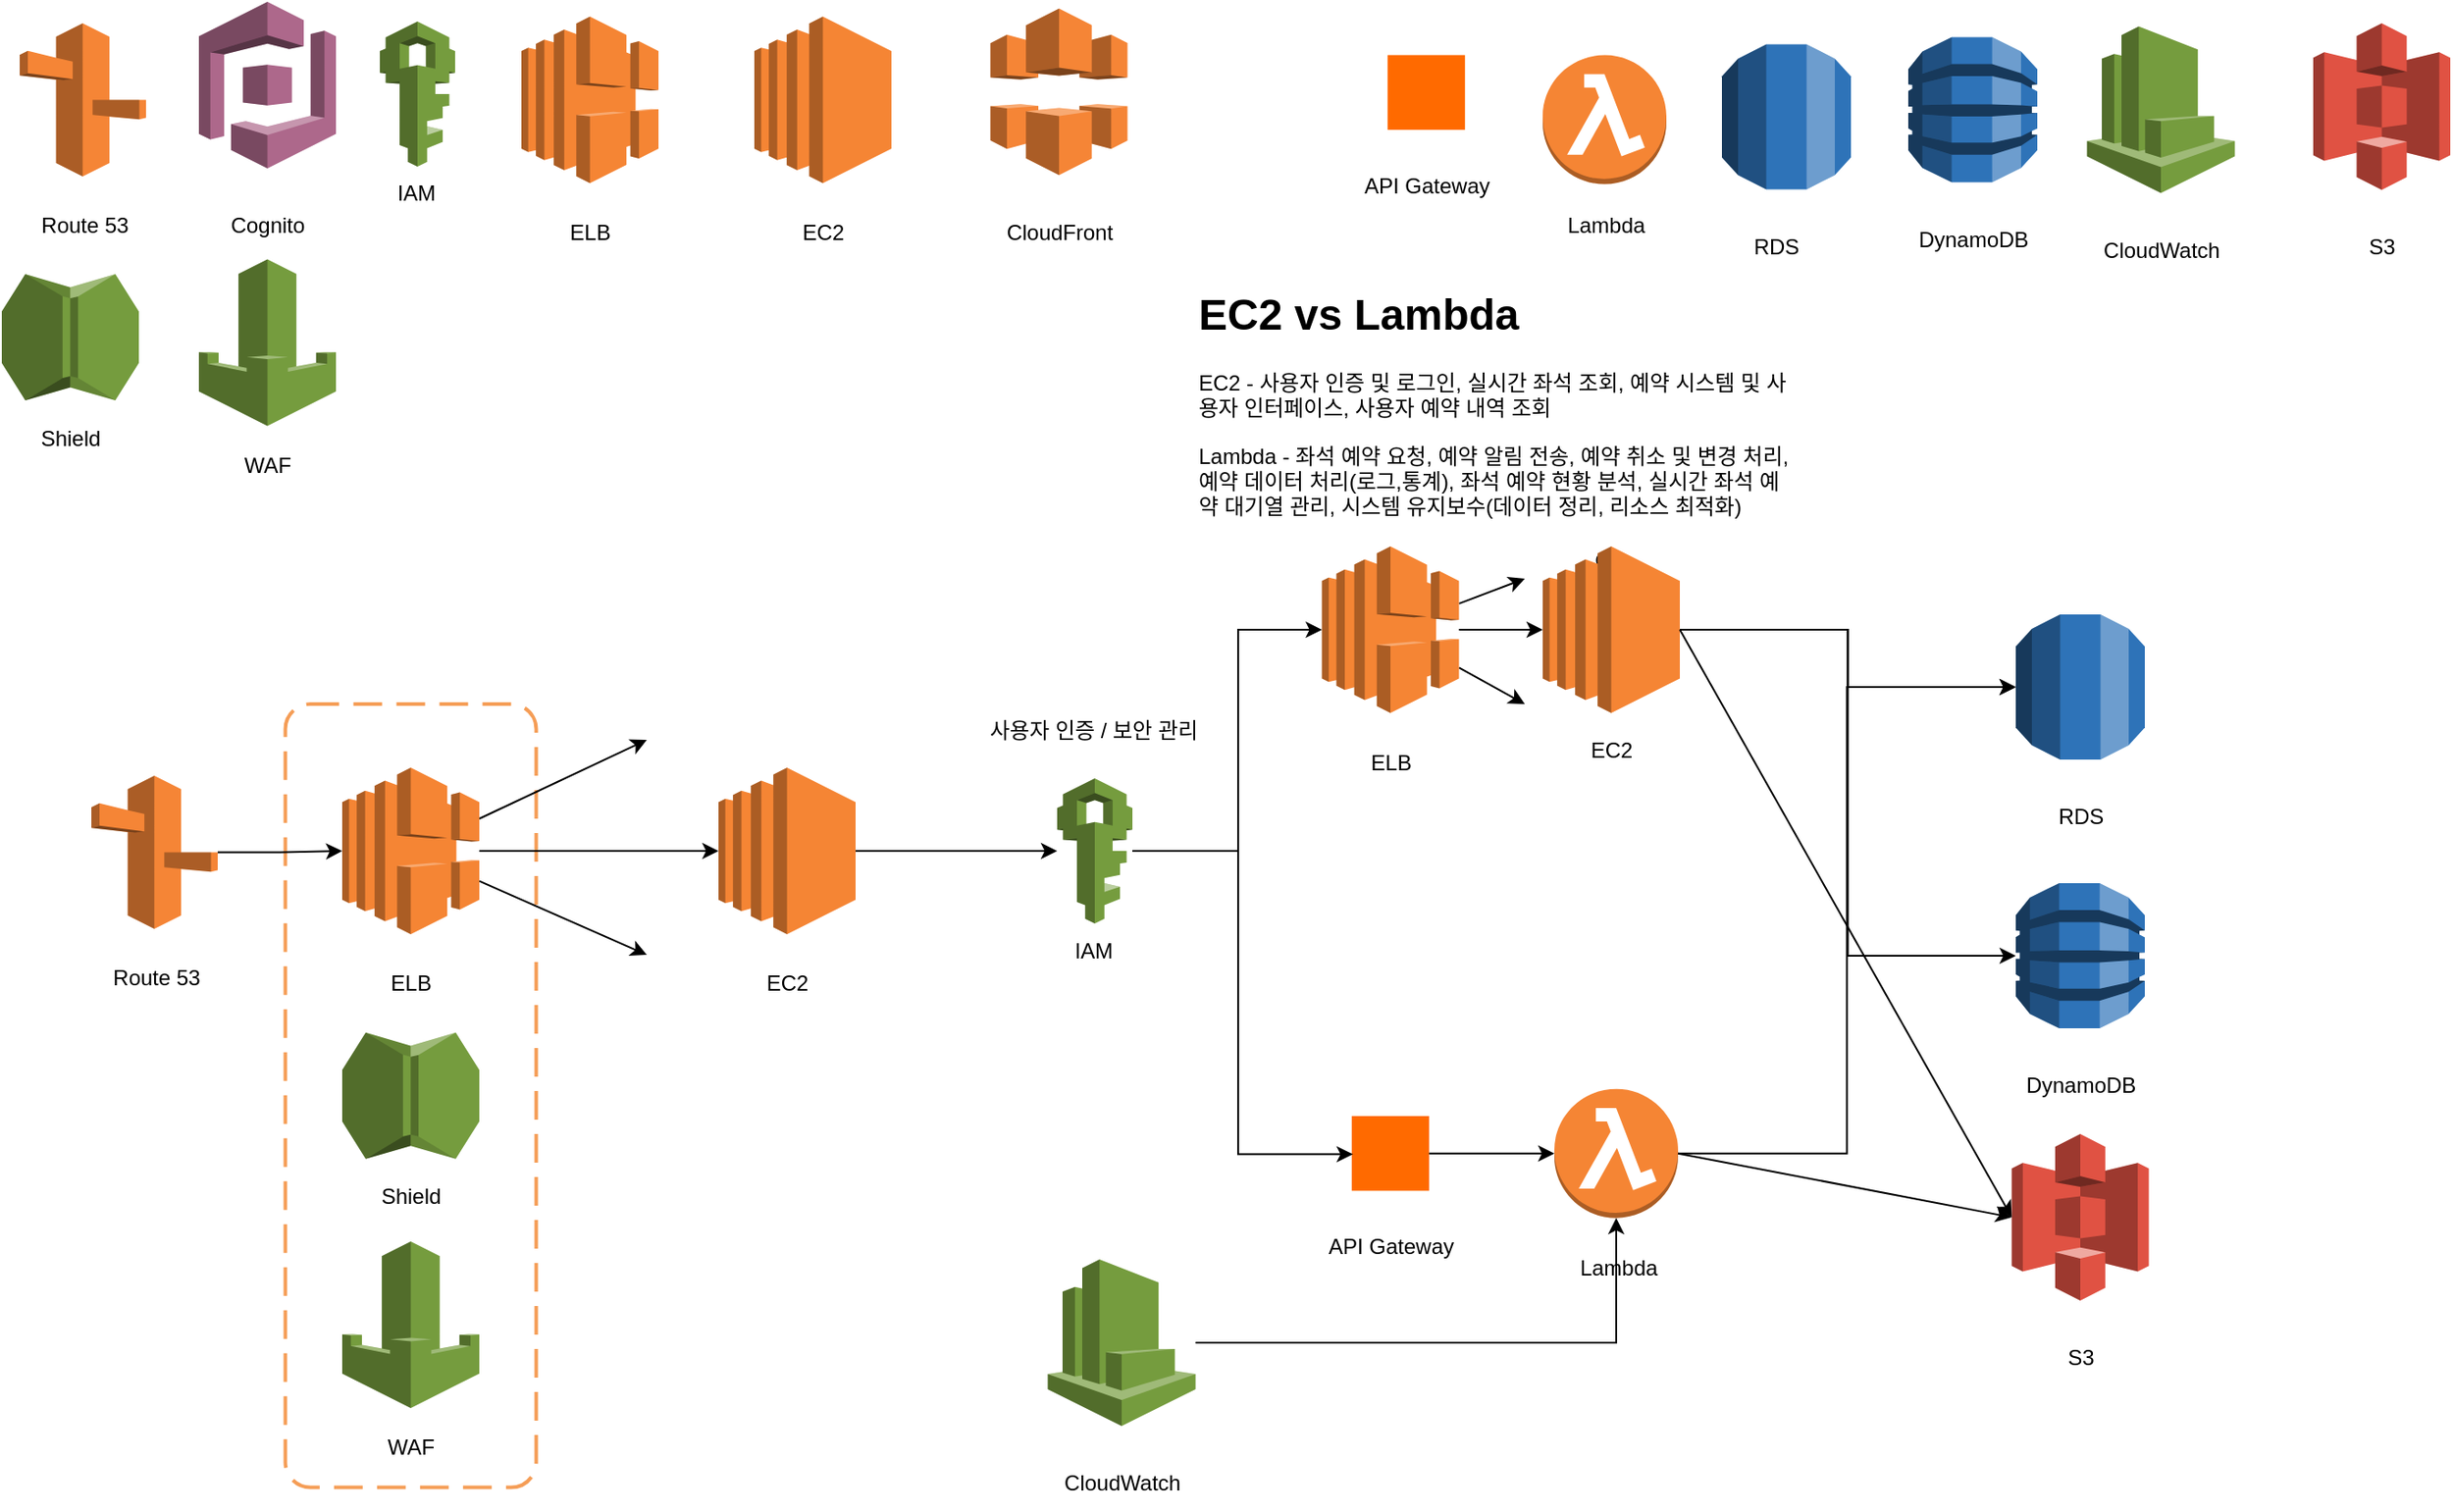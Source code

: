 <mxfile version="27.1.4">
  <diagram name="페이지-1" id="6oO_Q846ZIqZzXxWZ5Lk">
    <mxGraphModel dx="1405" dy="1165" grid="1" gridSize="10" guides="1" tooltips="1" connect="1" arrows="1" fold="0" page="1" pageScale="1" pageWidth="1600" pageHeight="900" math="0" shadow="0">
      <root>
        <mxCell id="0" />
        <mxCell id="1" parent="0" />
        <mxCell id="RrA8LpLHZFkUE0jM0ySk-42" value="" style="rounded=1;arcSize=10;dashed=1;strokeColor=#F59D56;fillColor=none;gradientColor=none;dashPattern=8 4;strokeWidth=2;" parent="1" vertex="1">
          <mxGeometry x="208.25" y="410" width="140" height="437.25" as="geometry" />
        </mxCell>
        <mxCell id="ey847-6ZclXoTTAayA36-7" value="" style="group" parent="1" vertex="1" connectable="0">
          <mxGeometry x="340" y="26.25" width="76.5" height="135.5" as="geometry" />
        </mxCell>
        <mxCell id="ey847-6ZclXoTTAayA36-3" value="" style="outlineConnect=0;dashed=0;verticalLabelPosition=bottom;verticalAlign=top;align=center;html=1;shape=mxgraph.aws3.elastic_load_balancing;fillColor=#F58534;gradientColor=none;" parent="ey847-6ZclXoTTAayA36-7" vertex="1">
          <mxGeometry width="76.5" height="93" as="geometry" />
        </mxCell>
        <mxCell id="ey847-6ZclXoTTAayA36-6" value="ELB" style="text;html=1;align=center;verticalAlign=middle;resizable=0;points=[];autosize=1;strokeColor=none;fillColor=none;" parent="ey847-6ZclXoTTAayA36-7" vertex="1">
          <mxGeometry x="13.25" y="105.5" width="50" height="30" as="geometry" />
        </mxCell>
        <mxCell id="ey847-6ZclXoTTAayA36-9" value="" style="group" parent="1" vertex="1" connectable="0">
          <mxGeometry x="60" y="30" width="70.5" height="128" as="geometry" />
        </mxCell>
        <mxCell id="ey847-6ZclXoTTAayA36-1" value="" style="outlineConnect=0;dashed=0;verticalLabelPosition=bottom;verticalAlign=top;align=center;html=1;shape=mxgraph.aws3.route_53;fillColor=#F58536;gradientColor=none;" parent="ey847-6ZclXoTTAayA36-9" vertex="1">
          <mxGeometry width="70.5" height="85.5" as="geometry" />
        </mxCell>
        <mxCell id="ey847-6ZclXoTTAayA36-8" value="Route 53" style="text;html=1;align=center;verticalAlign=middle;resizable=0;points=[];autosize=1;strokeColor=none;fillColor=none;" parent="ey847-6ZclXoTTAayA36-9" vertex="1">
          <mxGeometry x="0.5" y="98" width="70" height="30" as="geometry" />
        </mxCell>
        <mxCell id="ey847-6ZclXoTTAayA36-11" value="ccc" style="group" parent="1" vertex="1" connectable="0">
          <mxGeometry x="470" y="26.25" width="76.5" height="135.5" as="geometry" />
        </mxCell>
        <mxCell id="ey847-6ZclXoTTAayA36-5" value="" style="outlineConnect=0;dashed=0;verticalLabelPosition=bottom;verticalAlign=top;align=center;html=1;shape=mxgraph.aws3.ec2;fillColor=#F58534;gradientColor=none;" parent="ey847-6ZclXoTTAayA36-11" vertex="1">
          <mxGeometry width="76.5" height="93" as="geometry" />
        </mxCell>
        <mxCell id="ey847-6ZclXoTTAayA36-10" value="EC2" style="text;html=1;align=center;verticalAlign=middle;resizable=0;points=[];autosize=1;strokeColor=none;fillColor=none;" parent="ey847-6ZclXoTTAayA36-11" vertex="1">
          <mxGeometry x="13.25" y="105.5" width="50" height="30" as="geometry" />
        </mxCell>
        <mxCell id="ey847-6ZclXoTTAayA36-14" value="" style="group" parent="1" vertex="1" connectable="0">
          <mxGeometry x="910" y="37.75" width="70" height="128" as="geometry" />
        </mxCell>
        <mxCell id="ey847-6ZclXoTTAayA36-4" value="" style="outlineConnect=0;dashed=0;verticalLabelPosition=bottom;verticalAlign=top;align=center;html=1;shape=mxgraph.aws3.lambda_function;fillColor=#F58534;gradientColor=none;" parent="ey847-6ZclXoTTAayA36-14" vertex="1">
          <mxGeometry y="10" width="69" height="72" as="geometry" />
        </mxCell>
        <mxCell id="ey847-6ZclXoTTAayA36-12" value="Lambda" style="text;html=1;align=center;verticalAlign=middle;resizable=0;points=[];autosize=1;strokeColor=none;fillColor=none;" parent="ey847-6ZclXoTTAayA36-14" vertex="1">
          <mxGeometry y="90" width="70" height="30" as="geometry" />
        </mxCell>
        <mxCell id="ey847-6ZclXoTTAayA36-19" value="" style="group" parent="1" vertex="1" connectable="0">
          <mxGeometry x="800" y="47.75" width="90" height="88" as="geometry" />
        </mxCell>
        <mxCell id="ey847-6ZclXoTTAayA36-17" value="" style="points=[];aspect=fixed;html=1;align=center;shadow=0;dashed=0;fillColor=#FF6A00;strokeColor=none;shape=mxgraph.alibaba_cloud.apigateway;" parent="ey847-6ZclXoTTAayA36-19" vertex="1">
          <mxGeometry x="23.4" width="43.2" height="41.7" as="geometry" />
        </mxCell>
        <mxCell id="ey847-6ZclXoTTAayA36-18" value="API Gateway" style="text;html=1;align=center;verticalAlign=middle;resizable=0;points=[];autosize=1;strokeColor=none;fillColor=none;" parent="ey847-6ZclXoTTAayA36-19" vertex="1">
          <mxGeometry y="58" width="90" height="30" as="geometry" />
        </mxCell>
        <mxCell id="ey847-6ZclXoTTAayA36-20" value="" style="group" parent="1" vertex="1" connectable="0">
          <mxGeometry x="600" y="21.75" width="80" height="140" as="geometry" />
        </mxCell>
        <mxCell id="ey847-6ZclXoTTAayA36-15" value="" style="outlineConnect=0;dashed=0;verticalLabelPosition=bottom;verticalAlign=top;align=center;html=1;shape=mxgraph.aws3.cloudfront;fillColor=#F58536;gradientColor=none;" parent="ey847-6ZclXoTTAayA36-20" vertex="1">
          <mxGeometry x="1.75" width="76.5" height="93" as="geometry" />
        </mxCell>
        <mxCell id="ey847-6ZclXoTTAayA36-16" value="CloudFront" style="text;html=1;align=center;verticalAlign=middle;resizable=0;points=[];autosize=1;strokeColor=none;fillColor=none;" parent="ey847-6ZclXoTTAayA36-20" vertex="1">
          <mxGeometry y="110" width="80" height="30" as="geometry" />
        </mxCell>
        <mxCell id="ey847-6ZclXoTTAayA36-23" value="" style="group" parent="1" vertex="1" connectable="0">
          <mxGeometry x="160" y="18" width="76.5" height="140" as="geometry" />
        </mxCell>
        <mxCell id="ey847-6ZclXoTTAayA36-21" value="" style="outlineConnect=0;dashed=0;verticalLabelPosition=bottom;verticalAlign=top;align=center;html=1;shape=mxgraph.aws3.cognito;fillColor=#AD688B;gradientColor=none;" parent="ey847-6ZclXoTTAayA36-23" vertex="1">
          <mxGeometry width="76.5" height="93" as="geometry" />
        </mxCell>
        <mxCell id="ey847-6ZclXoTTAayA36-22" value="Cognito" style="text;html=1;align=center;verticalAlign=middle;resizable=0;points=[];autosize=1;strokeColor=none;fillColor=none;" parent="ey847-6ZclXoTTAayA36-23" vertex="1">
          <mxGeometry x="8.25" y="110" width="60" height="30" as="geometry" />
        </mxCell>
        <mxCell id="ey847-6ZclXoTTAayA36-28" value="" style="group" parent="1" vertex="1" connectable="0">
          <mxGeometry x="1010" y="41.75" width="72" height="128" as="geometry" />
        </mxCell>
        <mxCell id="ey847-6ZclXoTTAayA36-24" value="" style="outlineConnect=0;dashed=0;verticalLabelPosition=bottom;verticalAlign=top;align=center;html=1;shape=mxgraph.aws3.rds;fillColor=#2E73B8;gradientColor=none;" parent="ey847-6ZclXoTTAayA36-28" vertex="1">
          <mxGeometry width="72" height="81" as="geometry" />
        </mxCell>
        <mxCell id="ey847-6ZclXoTTAayA36-25" value="RDS" style="text;html=1;align=center;verticalAlign=middle;resizable=0;points=[];autosize=1;strokeColor=none;fillColor=none;" parent="ey847-6ZclXoTTAayA36-28" vertex="1">
          <mxGeometry x="5" y="98" width="50" height="30" as="geometry" />
        </mxCell>
        <mxCell id="ey847-6ZclXoTTAayA36-31" value="" style="group" parent="1" vertex="1" connectable="0">
          <mxGeometry x="1110" y="37.75" width="80" height="128" as="geometry" />
        </mxCell>
        <mxCell id="ey847-6ZclXoTTAayA36-29" value="" style="outlineConnect=0;dashed=0;verticalLabelPosition=bottom;verticalAlign=top;align=center;html=1;shape=mxgraph.aws3.dynamo_db;fillColor=#2E73B8;gradientColor=none;" parent="ey847-6ZclXoTTAayA36-31" vertex="1">
          <mxGeometry x="4" width="72" height="81" as="geometry" />
        </mxCell>
        <mxCell id="ey847-6ZclXoTTAayA36-30" value="DynamoDB" style="text;html=1;align=center;verticalAlign=middle;resizable=0;points=[];autosize=1;strokeColor=none;fillColor=none;" parent="ey847-6ZclXoTTAayA36-31" vertex="1">
          <mxGeometry y="98" width="80" height="30" as="geometry" />
        </mxCell>
        <mxCell id="ey847-6ZclXoTTAayA36-37" value="" style="group" parent="1" vertex="1" connectable="0">
          <mxGeometry x="1210" y="31.75" width="90" height="140" as="geometry" />
        </mxCell>
        <mxCell id="ey847-6ZclXoTTAayA36-35" value="CloudWatch" style="text;html=1;align=center;verticalAlign=middle;resizable=0;points=[];autosize=1;strokeColor=none;fillColor=none;" parent="ey847-6ZclXoTTAayA36-37" vertex="1">
          <mxGeometry y="110" width="90" height="30" as="geometry" />
        </mxCell>
        <mxCell id="ey847-6ZclXoTTAayA36-36" value="" style="outlineConnect=0;dashed=0;verticalLabelPosition=bottom;verticalAlign=top;align=center;html=1;shape=mxgraph.aws3.cloudwatch;fillColor=#759C3E;gradientColor=none;" parent="ey847-6ZclXoTTAayA36-37" vertex="1">
          <mxGeometry x="3.75" width="82.5" height="93" as="geometry" />
        </mxCell>
        <mxCell id="ey847-6ZclXoTTAayA36-40" value="" style="group" parent="1" vertex="1" connectable="0">
          <mxGeometry x="638" y="442.5" width="42" height="120" as="geometry" />
        </mxCell>
        <mxCell id="ey847-6ZclXoTTAayA36-38" value="" style="outlineConnect=0;dashed=0;verticalLabelPosition=bottom;verticalAlign=top;align=center;html=1;shape=mxgraph.aws3.iam;fillColor=#759C3E;gradientColor=none;" parent="ey847-6ZclXoTTAayA36-40" vertex="1">
          <mxGeometry x="1" y="9" width="42" height="81" as="geometry" />
        </mxCell>
        <mxCell id="ey847-6ZclXoTTAayA36-39" value="IAM" style="text;html=1;align=center;verticalAlign=middle;resizable=0;points=[];autosize=1;strokeColor=none;fillColor=none;" parent="ey847-6ZclXoTTAayA36-40" vertex="1">
          <mxGeometry x="1" y="90" width="40" height="30" as="geometry" />
        </mxCell>
        <mxCell id="RrA8LpLHZFkUE0jM0ySk-1" value="" style="group" parent="1" vertex="1" connectable="0">
          <mxGeometry x="100" y="450" width="70.5" height="128" as="geometry" />
        </mxCell>
        <mxCell id="RrA8LpLHZFkUE0jM0ySk-2" value="" style="outlineConnect=0;dashed=0;verticalLabelPosition=bottom;verticalAlign=top;align=center;html=1;shape=mxgraph.aws3.route_53;fillColor=#F58536;gradientColor=none;" parent="RrA8LpLHZFkUE0jM0ySk-1" vertex="1">
          <mxGeometry width="70.5" height="85.5" as="geometry" />
        </mxCell>
        <mxCell id="RrA8LpLHZFkUE0jM0ySk-3" value="Route 53" style="text;html=1;align=center;verticalAlign=middle;resizable=0;points=[];autosize=1;strokeColor=none;fillColor=none;" parent="RrA8LpLHZFkUE0jM0ySk-1" vertex="1">
          <mxGeometry x="0.5" y="98" width="70" height="30" as="geometry" />
        </mxCell>
        <mxCell id="RrA8LpLHZFkUE0jM0ySk-9" value="" style="group" parent="1" vertex="1" connectable="0">
          <mxGeometry x="1340" y="30" width="76.5" height="140" as="geometry" />
        </mxCell>
        <mxCell id="RrA8LpLHZFkUE0jM0ySk-7" value="" style="outlineConnect=0;dashed=0;verticalLabelPosition=bottom;verticalAlign=top;align=center;html=1;shape=mxgraph.aws3.s3;fillColor=#E05243;gradientColor=none;" parent="RrA8LpLHZFkUE0jM0ySk-9" vertex="1">
          <mxGeometry width="76.5" height="93" as="geometry" />
        </mxCell>
        <mxCell id="RrA8LpLHZFkUE0jM0ySk-8" value="S3" style="text;html=1;align=center;verticalAlign=middle;resizable=0;points=[];autosize=1;strokeColor=none;fillColor=none;" parent="RrA8LpLHZFkUE0jM0ySk-9" vertex="1">
          <mxGeometry x="18.25" y="110" width="40" height="30" as="geometry" />
        </mxCell>
        <mxCell id="RrA8LpLHZFkUE0jM0ySk-10" value="" style="group" parent="1" vertex="1" connectable="0">
          <mxGeometry x="1171.75" y="650" width="76.5" height="140" as="geometry" />
        </mxCell>
        <mxCell id="RrA8LpLHZFkUE0jM0ySk-11" value="" style="outlineConnect=0;dashed=0;verticalLabelPosition=bottom;verticalAlign=top;align=center;html=1;shape=mxgraph.aws3.s3;fillColor=#E05243;gradientColor=none;" parent="RrA8LpLHZFkUE0jM0ySk-10" vertex="1">
          <mxGeometry width="76.5" height="93" as="geometry" />
        </mxCell>
        <mxCell id="RrA8LpLHZFkUE0jM0ySk-12" value="S3" style="text;html=1;align=center;verticalAlign=middle;resizable=0;points=[];autosize=1;strokeColor=none;fillColor=none;" parent="RrA8LpLHZFkUE0jM0ySk-10" vertex="1">
          <mxGeometry x="18.25" y="110" width="40" height="30" as="geometry" />
        </mxCell>
        <mxCell id="RrA8LpLHZFkUE0jM0ySk-13" value="" style="group" parent="1" vertex="1" connectable="0">
          <mxGeometry x="780" y="640" width="90" height="88" as="geometry" />
        </mxCell>
        <mxCell id="RrA8LpLHZFkUE0jM0ySk-14" value="" style="points=[];aspect=fixed;html=1;align=center;shadow=0;dashed=0;fillColor=#FF6A00;strokeColor=none;shape=mxgraph.alibaba_cloud.apigateway;" parent="RrA8LpLHZFkUE0jM0ySk-13" vertex="1">
          <mxGeometry x="23.4" width="43.2" height="41.7" as="geometry" />
        </mxCell>
        <mxCell id="RrA8LpLHZFkUE0jM0ySk-15" value="API Gateway" style="text;html=1;align=center;verticalAlign=middle;resizable=0;points=[];autosize=1;strokeColor=none;fillColor=none;" parent="RrA8LpLHZFkUE0jM0ySk-13" vertex="1">
          <mxGeometry y="58" width="90" height="30" as="geometry" />
        </mxCell>
        <mxCell id="RrA8LpLHZFkUE0jM0ySk-16" value="" style="group" parent="1" vertex="1" connectable="0">
          <mxGeometry x="240" y="445.5" width="76.5" height="135.5" as="geometry" />
        </mxCell>
        <mxCell id="RrA8LpLHZFkUE0jM0ySk-77" style="rounded=0;orthogonalLoop=1;jettySize=auto;html=1;" parent="RrA8LpLHZFkUE0jM0ySk-16" source="RrA8LpLHZFkUE0jM0ySk-17" edge="1">
          <mxGeometry relative="1" as="geometry">
            <mxPoint x="170" y="-15.5" as="targetPoint" />
          </mxGeometry>
        </mxCell>
        <mxCell id="RrA8LpLHZFkUE0jM0ySk-78" style="rounded=0;orthogonalLoop=1;jettySize=auto;html=1;" parent="RrA8LpLHZFkUE0jM0ySk-16" source="RrA8LpLHZFkUE0jM0ySk-17" edge="1">
          <mxGeometry relative="1" as="geometry">
            <mxPoint x="170" y="104.5" as="targetPoint" />
          </mxGeometry>
        </mxCell>
        <mxCell id="RrA8LpLHZFkUE0jM0ySk-17" value="" style="outlineConnect=0;dashed=0;verticalLabelPosition=bottom;verticalAlign=top;align=center;html=1;shape=mxgraph.aws3.elastic_load_balancing;fillColor=#F58534;gradientColor=none;" parent="RrA8LpLHZFkUE0jM0ySk-16" vertex="1">
          <mxGeometry width="76.5" height="93" as="geometry" />
        </mxCell>
        <mxCell id="RrA8LpLHZFkUE0jM0ySk-18" value="ELB" style="text;html=1;align=center;verticalAlign=middle;resizable=0;points=[];autosize=1;strokeColor=none;fillColor=none;" parent="RrA8LpLHZFkUE0jM0ySk-16" vertex="1">
          <mxGeometry x="13.25" y="105.5" width="50" height="30" as="geometry" />
        </mxCell>
        <mxCell id="RrA8LpLHZFkUE0jM0ySk-19" value="ccc" style="group" parent="1" vertex="1" connectable="0">
          <mxGeometry x="450" y="445.5" width="76.5" height="135.5" as="geometry" />
        </mxCell>
        <mxCell id="RrA8LpLHZFkUE0jM0ySk-20" value="" style="outlineConnect=0;dashed=0;verticalLabelPosition=bottom;verticalAlign=top;align=center;html=1;shape=mxgraph.aws3.ec2;fillColor=#F58534;gradientColor=none;" parent="RrA8LpLHZFkUE0jM0ySk-19" vertex="1">
          <mxGeometry width="76.5" height="93" as="geometry" />
        </mxCell>
        <mxCell id="RrA8LpLHZFkUE0jM0ySk-21" value="EC2" style="text;html=1;align=center;verticalAlign=middle;resizable=0;points=[];autosize=1;strokeColor=none;fillColor=none;" parent="RrA8LpLHZFkUE0jM0ySk-19" vertex="1">
          <mxGeometry x="13.25" y="105.5" width="50" height="30" as="geometry" />
        </mxCell>
        <mxCell id="RrA8LpLHZFkUE0jM0ySk-22" value="" style="group" parent="1" vertex="1" connectable="0">
          <mxGeometry x="916.5" y="620" width="70" height="128" as="geometry" />
        </mxCell>
        <mxCell id="RrA8LpLHZFkUE0jM0ySk-23" value="" style="outlineConnect=0;dashed=0;verticalLabelPosition=bottom;verticalAlign=top;align=center;html=1;shape=mxgraph.aws3.lambda_function;fillColor=#F58534;gradientColor=none;" parent="RrA8LpLHZFkUE0jM0ySk-22" vertex="1">
          <mxGeometry y="4.85" width="69" height="72" as="geometry" />
        </mxCell>
        <mxCell id="RrA8LpLHZFkUE0jM0ySk-24" value="Lambda" style="text;html=1;align=center;verticalAlign=middle;resizable=0;points=[];autosize=1;strokeColor=none;fillColor=none;" parent="RrA8LpLHZFkUE0jM0ySk-22" vertex="1">
          <mxGeometry y="90" width="70" height="30" as="geometry" />
        </mxCell>
        <mxCell id="RrA8LpLHZFkUE0jM0ySk-28" value="" style="group" parent="1" vertex="1" connectable="0">
          <mxGeometry x="1174" y="360" width="72" height="128" as="geometry" />
        </mxCell>
        <mxCell id="RrA8LpLHZFkUE0jM0ySk-29" value="" style="outlineConnect=0;dashed=0;verticalLabelPosition=bottom;verticalAlign=top;align=center;html=1;shape=mxgraph.aws3.rds;fillColor=#2E73B8;gradientColor=none;" parent="RrA8LpLHZFkUE0jM0ySk-28" vertex="1">
          <mxGeometry width="72" height="81" as="geometry" />
        </mxCell>
        <mxCell id="RrA8LpLHZFkUE0jM0ySk-30" value="RDS" style="text;html=1;align=center;verticalAlign=middle;resizable=0;points=[];autosize=1;strokeColor=none;fillColor=none;" parent="RrA8LpLHZFkUE0jM0ySk-28" vertex="1">
          <mxGeometry x="11" y="98" width="50" height="30" as="geometry" />
        </mxCell>
        <mxCell id="RrA8LpLHZFkUE0jM0ySk-31" value="" style="group" parent="1" vertex="1" connectable="0">
          <mxGeometry x="630" y="720" width="90" height="140" as="geometry" />
        </mxCell>
        <mxCell id="RrA8LpLHZFkUE0jM0ySk-32" value="CloudWatch" style="text;html=1;align=center;verticalAlign=middle;resizable=0;points=[];autosize=1;strokeColor=none;fillColor=none;" parent="RrA8LpLHZFkUE0jM0ySk-31" vertex="1">
          <mxGeometry y="110" width="90" height="30" as="geometry" />
        </mxCell>
        <mxCell id="RrA8LpLHZFkUE0jM0ySk-33" value="" style="outlineConnect=0;dashed=0;verticalLabelPosition=bottom;verticalAlign=top;align=center;html=1;shape=mxgraph.aws3.cloudwatch;fillColor=#759C3E;gradientColor=none;" parent="RrA8LpLHZFkUE0jM0ySk-31" vertex="1">
          <mxGeometry x="3.75" width="82.5" height="93" as="geometry" />
        </mxCell>
        <mxCell id="RrA8LpLHZFkUE0jM0ySk-34" value="" style="group" parent="1" vertex="1" connectable="0">
          <mxGeometry x="786.75" y="322" width="76.5" height="135.5" as="geometry" />
        </mxCell>
        <mxCell id="eHolgmbPMP6VJzxSiOHN-1" style="rounded=0;orthogonalLoop=1;jettySize=auto;html=1;" edge="1" parent="RrA8LpLHZFkUE0jM0ySk-34" source="RrA8LpLHZFkUE0jM0ySk-35">
          <mxGeometry relative="1" as="geometry">
            <mxPoint x="113.25" y="88" as="targetPoint" />
          </mxGeometry>
        </mxCell>
        <mxCell id="eHolgmbPMP6VJzxSiOHN-2" style="rounded=0;orthogonalLoop=1;jettySize=auto;html=1;" edge="1" parent="RrA8LpLHZFkUE0jM0ySk-34" source="RrA8LpLHZFkUE0jM0ySk-35">
          <mxGeometry relative="1" as="geometry">
            <mxPoint x="113.25" y="18" as="targetPoint" />
          </mxGeometry>
        </mxCell>
        <mxCell id="RrA8LpLHZFkUE0jM0ySk-35" value="" style="outlineConnect=0;dashed=0;verticalLabelPosition=bottom;verticalAlign=top;align=center;html=1;shape=mxgraph.aws3.elastic_load_balancing;fillColor=#F58534;gradientColor=none;" parent="RrA8LpLHZFkUE0jM0ySk-34" vertex="1">
          <mxGeometry width="76.5" height="93" as="geometry" />
        </mxCell>
        <mxCell id="RrA8LpLHZFkUE0jM0ySk-36" value="ELB" style="text;html=1;align=center;verticalAlign=middle;resizable=0;points=[];autosize=1;strokeColor=none;fillColor=none;" parent="RrA8LpLHZFkUE0jM0ySk-34" vertex="1">
          <mxGeometry x="13.25" y="105.5" width="50" height="30" as="geometry" />
        </mxCell>
        <mxCell id="RrA8LpLHZFkUE0jM0ySk-37" value="ccc" style="group" parent="1" vertex="1" connectable="0">
          <mxGeometry x="910" y="315" width="76.5" height="135.5" as="geometry" />
        </mxCell>
        <mxCell id="RrA8LpLHZFkUE0jM0ySk-38" value="" style="outlineConnect=0;dashed=0;verticalLabelPosition=bottom;verticalAlign=top;align=center;html=1;shape=mxgraph.aws3.ec2;fillColor=#F58534;gradientColor=none;" parent="RrA8LpLHZFkUE0jM0ySk-37" vertex="1">
          <mxGeometry y="7" width="76.5" height="93" as="geometry" />
        </mxCell>
        <mxCell id="RrA8LpLHZFkUE0jM0ySk-39" value="EC2" style="text;html=1;align=center;verticalAlign=middle;resizable=0;points=[];autosize=1;strokeColor=none;fillColor=none;" parent="RrA8LpLHZFkUE0jM0ySk-37" vertex="1">
          <mxGeometry x="13.25" y="105.5" width="50" height="30" as="geometry" />
        </mxCell>
        <mxCell id="RrA8LpLHZFkUE0jM0ySk-40" style="edgeStyle=orthogonalEdgeStyle;rounded=0;orthogonalLoop=1;jettySize=auto;html=1;" parent="1" source="RrA8LpLHZFkUE0jM0ySk-2" target="RrA8LpLHZFkUE0jM0ySk-17" edge="1">
          <mxGeometry relative="1" as="geometry" />
        </mxCell>
        <mxCell id="RrA8LpLHZFkUE0jM0ySk-41" style="edgeStyle=orthogonalEdgeStyle;rounded=0;orthogonalLoop=1;jettySize=auto;html=1;entryX=0;entryY=0.5;entryDx=0;entryDy=0;entryPerimeter=0;" parent="1" source="RrA8LpLHZFkUE0jM0ySk-17" target="RrA8LpLHZFkUE0jM0ySk-20" edge="1">
          <mxGeometry relative="1" as="geometry" />
        </mxCell>
        <mxCell id="RrA8LpLHZFkUE0jM0ySk-44" value="" style="group" parent="1" vertex="1" connectable="0">
          <mxGeometry x="240" y="593.37" width="76.5" height="106.63" as="geometry" />
        </mxCell>
        <mxCell id="RrA8LpLHZFkUE0jM0ySk-27" value="" style="outlineConnect=0;dashed=0;verticalLabelPosition=bottom;verticalAlign=top;align=center;html=1;shape=mxgraph.aws3.shield;fillColor=#759C3E;gradientColor=none;" parent="RrA8LpLHZFkUE0jM0ySk-44" vertex="1">
          <mxGeometry width="76.5" height="70.5" as="geometry" />
        </mxCell>
        <mxCell id="RrA8LpLHZFkUE0jM0ySk-43" value="Shield" style="text;html=1;align=center;verticalAlign=middle;resizable=0;points=[];autosize=1;strokeColor=none;fillColor=none;" parent="RrA8LpLHZFkUE0jM0ySk-44" vertex="1">
          <mxGeometry x="8.25" y="76.63" width="60" height="30" as="geometry" />
        </mxCell>
        <mxCell id="RrA8LpLHZFkUE0jM0ySk-46" value="" style="group" parent="1" vertex="1" connectable="0">
          <mxGeometry x="240" y="710" width="76.5" height="130" as="geometry" />
        </mxCell>
        <mxCell id="RrA8LpLHZFkUE0jM0ySk-26" value="" style="outlineConnect=0;dashed=0;verticalLabelPosition=bottom;verticalAlign=top;align=center;html=1;shape=mxgraph.aws3.waf;fillColor=#759C3E;gradientColor=none;" parent="RrA8LpLHZFkUE0jM0ySk-46" vertex="1">
          <mxGeometry width="76.5" height="93" as="geometry" />
        </mxCell>
        <mxCell id="RrA8LpLHZFkUE0jM0ySk-45" value="WAF" style="text;html=1;align=center;verticalAlign=middle;resizable=0;points=[];autosize=1;strokeColor=none;fillColor=none;" parent="RrA8LpLHZFkUE0jM0ySk-46" vertex="1">
          <mxGeometry x="13.25" y="100" width="50" height="30" as="geometry" />
        </mxCell>
        <mxCell id="RrA8LpLHZFkUE0jM0ySk-47" value="" style="edgeStyle=orthogonalEdgeStyle;rounded=0;orthogonalLoop=1;jettySize=auto;html=1;" parent="1" source="RrA8LpLHZFkUE0jM0ySk-20" target="ey847-6ZclXoTTAayA36-38" edge="1">
          <mxGeometry relative="1" as="geometry" />
        </mxCell>
        <mxCell id="RrA8LpLHZFkUE0jM0ySk-48" value="" style="edgeStyle=orthogonalEdgeStyle;rounded=0;orthogonalLoop=1;jettySize=auto;html=1;entryX=0.015;entryY=0.511;entryDx=0;entryDy=0;entryPerimeter=0;" parent="1" source="ey847-6ZclXoTTAayA36-38" target="RrA8LpLHZFkUE0jM0ySk-14" edge="1">
          <mxGeometry relative="1" as="geometry">
            <Array as="points">
              <mxPoint x="740" y="492" />
              <mxPoint x="740" y="661" />
            </Array>
          </mxGeometry>
        </mxCell>
        <mxCell id="RrA8LpLHZFkUE0jM0ySk-49" style="edgeStyle=orthogonalEdgeStyle;rounded=0;orthogonalLoop=1;jettySize=auto;html=1;entryX=0;entryY=0.5;entryDx=0;entryDy=0;entryPerimeter=0;" parent="1" source="ey847-6ZclXoTTAayA36-38" target="RrA8LpLHZFkUE0jM0ySk-35" edge="1">
          <mxGeometry relative="1" as="geometry">
            <Array as="points">
              <mxPoint x="740" y="492" />
              <mxPoint x="740" y="368" />
            </Array>
          </mxGeometry>
        </mxCell>
        <mxCell id="RrA8LpLHZFkUE0jM0ySk-50" value="" style="edgeStyle=orthogonalEdgeStyle;rounded=0;orthogonalLoop=1;jettySize=auto;html=1;" parent="1" source="RrA8LpLHZFkUE0jM0ySk-35" target="RrA8LpLHZFkUE0jM0ySk-38" edge="1">
          <mxGeometry relative="1" as="geometry" />
        </mxCell>
        <mxCell id="RrA8LpLHZFkUE0jM0ySk-51" value="" style="edgeStyle=orthogonalEdgeStyle;rounded=0;orthogonalLoop=1;jettySize=auto;html=1;" parent="1" source="RrA8LpLHZFkUE0jM0ySk-14" target="RrA8LpLHZFkUE0jM0ySk-23" edge="1">
          <mxGeometry relative="1" as="geometry" />
        </mxCell>
        <mxCell id="RrA8LpLHZFkUE0jM0ySk-52" style="edgeStyle=orthogonalEdgeStyle;rounded=0;orthogonalLoop=1;jettySize=auto;html=1;entryX=0;entryY=0.5;entryDx=0;entryDy=0;entryPerimeter=0;" parent="1" source="RrA8LpLHZFkUE0jM0ySk-23" target="RrA8LpLHZFkUE0jM0ySk-29" edge="1">
          <mxGeometry relative="1" as="geometry" />
        </mxCell>
        <mxCell id="RrA8LpLHZFkUE0jM0ySk-53" style="edgeStyle=orthogonalEdgeStyle;rounded=0;orthogonalLoop=1;jettySize=auto;html=1;" parent="1" source="RrA8LpLHZFkUE0jM0ySk-38" target="RrA8LpLHZFkUE0jM0ySk-29" edge="1">
          <mxGeometry relative="1" as="geometry" />
        </mxCell>
        <mxCell id="RrA8LpLHZFkUE0jM0ySk-54" style="edgeStyle=orthogonalEdgeStyle;rounded=0;orthogonalLoop=1;jettySize=auto;html=1;entryX=0.5;entryY=1;entryDx=0;entryDy=0;entryPerimeter=0;" parent="1" source="RrA8LpLHZFkUE0jM0ySk-33" target="RrA8LpLHZFkUE0jM0ySk-23" edge="1">
          <mxGeometry relative="1" as="geometry">
            <Array as="points">
              <mxPoint x="951" y="766" />
            </Array>
          </mxGeometry>
        </mxCell>
        <mxCell id="RrA8LpLHZFkUE0jM0ySk-55" value="&lt;h1 style=&quot;margin-top: 0px;&quot;&gt;EC2 vs Lambda&lt;/h1&gt;&lt;p&gt;EC2 - 사용자 인증 및 로그인, 실시간 좌석 조회, 예약 시스템 및 사용자 인터페이스, 사용자 예약 내역 조회&lt;/p&gt;&lt;p&gt;Lambda - 좌석 예약 요청, 예약 알림 전송, 예약 취소 및 변경 처리, 예약 데이터 처리(로그,통계), 좌석 예약 현황 분석, 실시간 좌석 예약 대기열 관리, 시스템 유지보수(데이터 정리, 리소스 최적화)&lt;/p&gt;" style="text;html=1;whiteSpace=wrap;overflow=hidden;rounded=0;" parent="1" vertex="1">
          <mxGeometry x="716" y="172" width="334" height="138" as="geometry" />
        </mxCell>
        <mxCell id="RrA8LpLHZFkUE0jM0ySk-59" value="" style="group" parent="1" vertex="1" connectable="0">
          <mxGeometry x="260" y="20" width="42" height="120" as="geometry" />
        </mxCell>
        <mxCell id="RrA8LpLHZFkUE0jM0ySk-60" value="" style="outlineConnect=0;dashed=0;verticalLabelPosition=bottom;verticalAlign=top;align=center;html=1;shape=mxgraph.aws3.iam;fillColor=#759C3E;gradientColor=none;" parent="RrA8LpLHZFkUE0jM0ySk-59" vertex="1">
          <mxGeometry x="1" y="9" width="42" height="81" as="geometry" />
        </mxCell>
        <mxCell id="RrA8LpLHZFkUE0jM0ySk-61" value="IAM" style="text;html=1;align=center;verticalAlign=middle;resizable=0;points=[];autosize=1;strokeColor=none;fillColor=none;" parent="RrA8LpLHZFkUE0jM0ySk-59" vertex="1">
          <mxGeometry x="1" y="90" width="40" height="30" as="geometry" />
        </mxCell>
        <mxCell id="RrA8LpLHZFkUE0jM0ySk-62" value="" style="group" parent="1" vertex="1" connectable="0">
          <mxGeometry x="50" y="170" width="76.5" height="106.63" as="geometry" />
        </mxCell>
        <mxCell id="RrA8LpLHZFkUE0jM0ySk-63" value="" style="outlineConnect=0;dashed=0;verticalLabelPosition=bottom;verticalAlign=top;align=center;html=1;shape=mxgraph.aws3.shield;fillColor=#759C3E;gradientColor=none;" parent="RrA8LpLHZFkUE0jM0ySk-62" vertex="1">
          <mxGeometry width="76.5" height="70.5" as="geometry" />
        </mxCell>
        <mxCell id="RrA8LpLHZFkUE0jM0ySk-64" value="Shield" style="text;html=1;align=center;verticalAlign=middle;resizable=0;points=[];autosize=1;strokeColor=none;fillColor=none;" parent="RrA8LpLHZFkUE0jM0ySk-62" vertex="1">
          <mxGeometry x="8.25" y="76.63" width="60" height="30" as="geometry" />
        </mxCell>
        <mxCell id="RrA8LpLHZFkUE0jM0ySk-65" value="" style="group" parent="1" vertex="1" connectable="0">
          <mxGeometry x="160" y="161.75" width="76.5" height="130" as="geometry" />
        </mxCell>
        <mxCell id="RrA8LpLHZFkUE0jM0ySk-66" value="" style="outlineConnect=0;dashed=0;verticalLabelPosition=bottom;verticalAlign=top;align=center;html=1;shape=mxgraph.aws3.waf;fillColor=#759C3E;gradientColor=none;" parent="RrA8LpLHZFkUE0jM0ySk-65" vertex="1">
          <mxGeometry width="76.5" height="93" as="geometry" />
        </mxCell>
        <mxCell id="RrA8LpLHZFkUE0jM0ySk-67" value="WAF" style="text;html=1;align=center;verticalAlign=middle;resizable=0;points=[];autosize=1;strokeColor=none;fillColor=none;" parent="RrA8LpLHZFkUE0jM0ySk-65" vertex="1">
          <mxGeometry x="13.25" y="100" width="50" height="30" as="geometry" />
        </mxCell>
        <mxCell id="RrA8LpLHZFkUE0jM0ySk-68" style="rounded=0;orthogonalLoop=1;jettySize=auto;html=1;exitX=1;exitY=0.5;exitDx=0;exitDy=0;exitPerimeter=0;entryX=0;entryY=0.5;entryDx=0;entryDy=0;entryPerimeter=0;elbow=vertical;" parent="1" source="RrA8LpLHZFkUE0jM0ySk-38" target="RrA8LpLHZFkUE0jM0ySk-11" edge="1">
          <mxGeometry relative="1" as="geometry" />
        </mxCell>
        <mxCell id="RrA8LpLHZFkUE0jM0ySk-71" value="" style="group" parent="1" vertex="1" connectable="0">
          <mxGeometry x="1170" y="510" width="80" height="128" as="geometry" />
        </mxCell>
        <mxCell id="RrA8LpLHZFkUE0jM0ySk-72" value="" style="outlineConnect=0;dashed=0;verticalLabelPosition=bottom;verticalAlign=top;align=center;html=1;shape=mxgraph.aws3.dynamo_db;fillColor=#2E73B8;gradientColor=none;" parent="RrA8LpLHZFkUE0jM0ySk-71" vertex="1">
          <mxGeometry x="4" width="72" height="81" as="geometry" />
        </mxCell>
        <mxCell id="RrA8LpLHZFkUE0jM0ySk-73" value="DynamoDB" style="text;html=1;align=center;verticalAlign=middle;resizable=0;points=[];autosize=1;strokeColor=none;fillColor=none;" parent="RrA8LpLHZFkUE0jM0ySk-71" vertex="1">
          <mxGeometry y="98" width="80" height="30" as="geometry" />
        </mxCell>
        <mxCell id="RrA8LpLHZFkUE0jM0ySk-74" style="edgeStyle=orthogonalEdgeStyle;rounded=0;orthogonalLoop=1;jettySize=auto;html=1;entryX=0;entryY=0.5;entryDx=0;entryDy=0;entryPerimeter=0;" parent="1" source="RrA8LpLHZFkUE0jM0ySk-38" target="RrA8LpLHZFkUE0jM0ySk-72" edge="1">
          <mxGeometry relative="1" as="geometry" />
        </mxCell>
        <mxCell id="RrA8LpLHZFkUE0jM0ySk-75" value="사용자 인증 / 보안 관리" style="text;html=1;align=center;verticalAlign=middle;whiteSpace=wrap;rounded=0;" parent="1" vertex="1">
          <mxGeometry x="589.5" y="410" width="139" height="30" as="geometry" />
        </mxCell>
        <mxCell id="RrA8LpLHZFkUE0jM0ySk-76" style="rounded=0;orthogonalLoop=1;jettySize=auto;html=1;exitX=1;exitY=0.5;exitDx=0;exitDy=0;exitPerimeter=0;entryX=0;entryY=0.5;entryDx=0;entryDy=0;entryPerimeter=0;" parent="1" source="RrA8LpLHZFkUE0jM0ySk-23" target="RrA8LpLHZFkUE0jM0ySk-11" edge="1">
          <mxGeometry relative="1" as="geometry">
            <mxPoint x="1100" y="750" as="targetPoint" />
          </mxGeometry>
        </mxCell>
      </root>
    </mxGraphModel>
  </diagram>
</mxfile>
